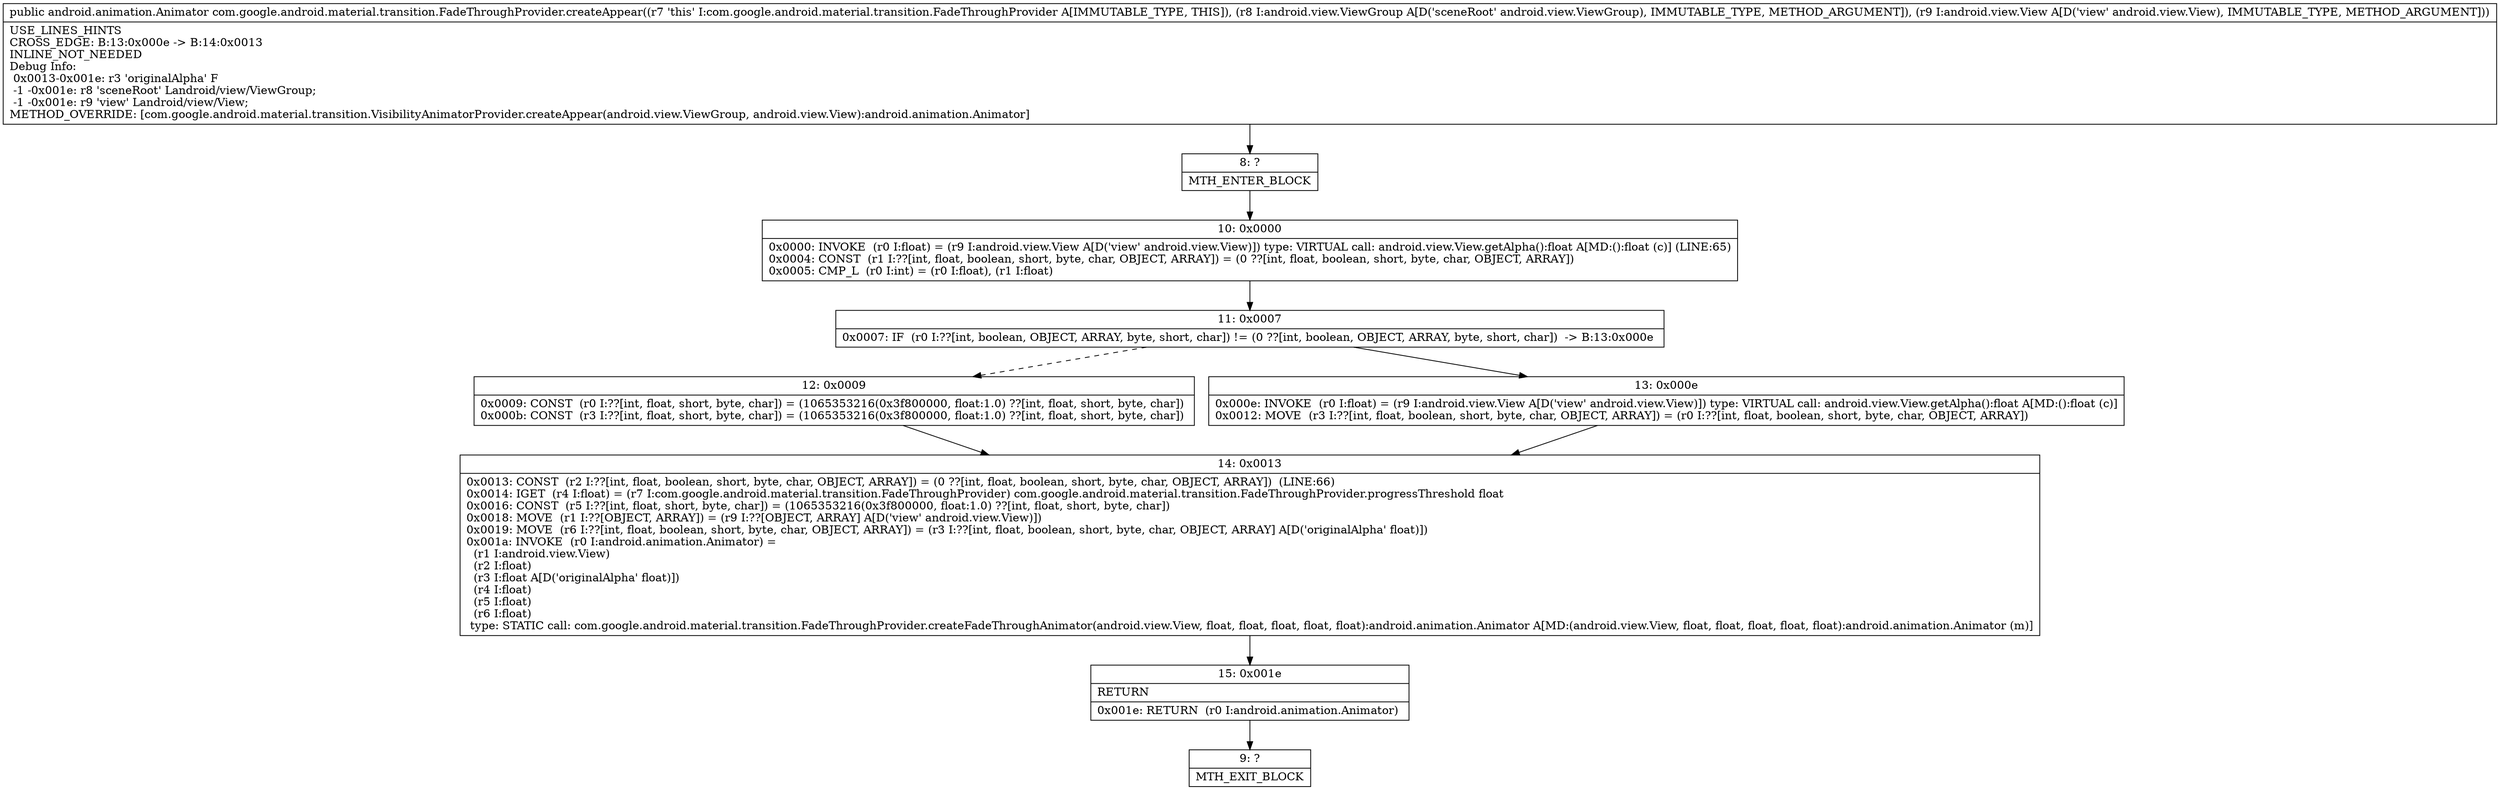 digraph "CFG forcom.google.android.material.transition.FadeThroughProvider.createAppear(Landroid\/view\/ViewGroup;Landroid\/view\/View;)Landroid\/animation\/Animator;" {
Node_8 [shape=record,label="{8\:\ ?|MTH_ENTER_BLOCK\l}"];
Node_10 [shape=record,label="{10\:\ 0x0000|0x0000: INVOKE  (r0 I:float) = (r9 I:android.view.View A[D('view' android.view.View)]) type: VIRTUAL call: android.view.View.getAlpha():float A[MD:():float (c)] (LINE:65)\l0x0004: CONST  (r1 I:??[int, float, boolean, short, byte, char, OBJECT, ARRAY]) = (0 ??[int, float, boolean, short, byte, char, OBJECT, ARRAY]) \l0x0005: CMP_L  (r0 I:int) = (r0 I:float), (r1 I:float) \l}"];
Node_11 [shape=record,label="{11\:\ 0x0007|0x0007: IF  (r0 I:??[int, boolean, OBJECT, ARRAY, byte, short, char]) != (0 ??[int, boolean, OBJECT, ARRAY, byte, short, char])  \-\> B:13:0x000e \l}"];
Node_12 [shape=record,label="{12\:\ 0x0009|0x0009: CONST  (r0 I:??[int, float, short, byte, char]) = (1065353216(0x3f800000, float:1.0) ??[int, float, short, byte, char]) \l0x000b: CONST  (r3 I:??[int, float, short, byte, char]) = (1065353216(0x3f800000, float:1.0) ??[int, float, short, byte, char]) \l}"];
Node_14 [shape=record,label="{14\:\ 0x0013|0x0013: CONST  (r2 I:??[int, float, boolean, short, byte, char, OBJECT, ARRAY]) = (0 ??[int, float, boolean, short, byte, char, OBJECT, ARRAY])  (LINE:66)\l0x0014: IGET  (r4 I:float) = (r7 I:com.google.android.material.transition.FadeThroughProvider) com.google.android.material.transition.FadeThroughProvider.progressThreshold float \l0x0016: CONST  (r5 I:??[int, float, short, byte, char]) = (1065353216(0x3f800000, float:1.0) ??[int, float, short, byte, char]) \l0x0018: MOVE  (r1 I:??[OBJECT, ARRAY]) = (r9 I:??[OBJECT, ARRAY] A[D('view' android.view.View)]) \l0x0019: MOVE  (r6 I:??[int, float, boolean, short, byte, char, OBJECT, ARRAY]) = (r3 I:??[int, float, boolean, short, byte, char, OBJECT, ARRAY] A[D('originalAlpha' float)]) \l0x001a: INVOKE  (r0 I:android.animation.Animator) = \l  (r1 I:android.view.View)\l  (r2 I:float)\l  (r3 I:float A[D('originalAlpha' float)])\l  (r4 I:float)\l  (r5 I:float)\l  (r6 I:float)\l type: STATIC call: com.google.android.material.transition.FadeThroughProvider.createFadeThroughAnimator(android.view.View, float, float, float, float, float):android.animation.Animator A[MD:(android.view.View, float, float, float, float, float):android.animation.Animator (m)]\l}"];
Node_15 [shape=record,label="{15\:\ 0x001e|RETURN\l|0x001e: RETURN  (r0 I:android.animation.Animator) \l}"];
Node_9 [shape=record,label="{9\:\ ?|MTH_EXIT_BLOCK\l}"];
Node_13 [shape=record,label="{13\:\ 0x000e|0x000e: INVOKE  (r0 I:float) = (r9 I:android.view.View A[D('view' android.view.View)]) type: VIRTUAL call: android.view.View.getAlpha():float A[MD:():float (c)]\l0x0012: MOVE  (r3 I:??[int, float, boolean, short, byte, char, OBJECT, ARRAY]) = (r0 I:??[int, float, boolean, short, byte, char, OBJECT, ARRAY]) \l}"];
MethodNode[shape=record,label="{public android.animation.Animator com.google.android.material.transition.FadeThroughProvider.createAppear((r7 'this' I:com.google.android.material.transition.FadeThroughProvider A[IMMUTABLE_TYPE, THIS]), (r8 I:android.view.ViewGroup A[D('sceneRoot' android.view.ViewGroup), IMMUTABLE_TYPE, METHOD_ARGUMENT]), (r9 I:android.view.View A[D('view' android.view.View), IMMUTABLE_TYPE, METHOD_ARGUMENT]))  | USE_LINES_HINTS\lCROSS_EDGE: B:13:0x000e \-\> B:14:0x0013\lINLINE_NOT_NEEDED\lDebug Info:\l  0x0013\-0x001e: r3 'originalAlpha' F\l  \-1 \-0x001e: r8 'sceneRoot' Landroid\/view\/ViewGroup;\l  \-1 \-0x001e: r9 'view' Landroid\/view\/View;\lMETHOD_OVERRIDE: [com.google.android.material.transition.VisibilityAnimatorProvider.createAppear(android.view.ViewGroup, android.view.View):android.animation.Animator]\l}"];
MethodNode -> Node_8;Node_8 -> Node_10;
Node_10 -> Node_11;
Node_11 -> Node_12[style=dashed];
Node_11 -> Node_13;
Node_12 -> Node_14;
Node_14 -> Node_15;
Node_15 -> Node_9;
Node_13 -> Node_14;
}

